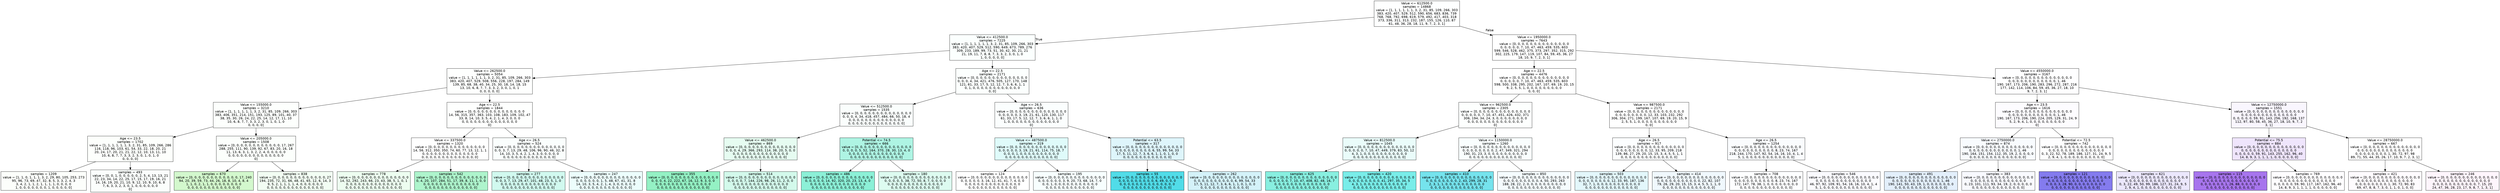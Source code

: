 digraph Tree {
node [shape=box, style="filled", color="black", fontname="helvetica"] ;
edge [fontname="helvetica"] ;
0 [label="Value <= 612500.0\nsamples = 14868\nvalue = [1, 1, 1, 1, 1, 1, 3, 2, 31, 85, 109, 266, 303\n383, 420, 407, 529, 512, 590, 656, 683, 836, 739\n768, 768, 792, 698, 619, 579, 492, 417, 403, 318\n373, 336, 311, 313, 232, 187, 155, 126, 110, 87\n61, 48, 36, 28, 18, 11, 9, 7, 2, 3, 1]", fillcolor="#feffff"] ;
1 [label="Value <= 412500.0\nsamples = 7225\nvalue = [1, 1, 1, 1, 1, 1, 3, 2, 31, 85, 109, 266, 303\n383, 420, 407, 529, 512, 590, 649, 673, 789, 276\n309, 233, 189, 99, 73, 51, 30, 42, 30, 21, 21\n21, 19, 11, 7, 8, 8, 7, 3, 3, 2, 3, 0, 1, 0\n1, 0, 0, 0, 0, 0]", fillcolor="#fbfffe"] ;
0 -> 1 [labeldistance=2.5, labelangle=45, headlabel="True"] ;
2 [label="Value <= 262500.0\nsamples = 5054\nvalue = [1, 1, 1, 1, 1, 1, 3, 2, 31, 85, 109, 266, 303\n383, 420, 407, 529, 508, 556, 228, 197, 284, 149\n139, 85, 68, 38, 40, 34, 25, 30, 18, 14, 18, 15\n13, 10, 6, 8, 7, 7, 3, 3, 2, 3, 0, 1, 0, 1\n0, 0, 0, 0, 0]", fillcolor="#fefffe"] ;
1 -> 2 ;
3 [label="Value <= 155000.0\nsamples = 3210\nvalue = [1, 1, 1, 1, 1, 1, 3, 2, 31, 85, 109, 266, 303\n383, 406, 351, 214, 151, 193, 125, 89, 101, 40, 37\n38, 35, 30, 26, 24, 22, 25, 14, 12, 17, 11, 10\n10, 6, 8, 7, 7, 3, 3, 2, 3, 0, 1, 0, 1, 0\n0, 0, 0, 0]", fillcolor="#fdfffd"] ;
2 -> 3 ;
4 [label="Age <= 23.5\nsamples = 1702\nvalue = [1, 1, 1, 1, 1, 1, 3, 2, 31, 85, 109, 266, 286\n116, 118, 96, 103, 61, 54, 33, 22, 18, 20, 21\n20, 24, 17, 20, 21, 21, 22, 12, 10, 13, 11, 10\n10, 6, 8, 7, 7, 3, 3, 2, 3, 0, 1, 0, 1, 0\n0, 0, 0, 0]", fillcolor="#fdfffc"] ;
3 -> 4 ;
5 [label="samples = 1209\nvalue = [1, 1, 0, 1, 1, 1, 3, 2, 29, 80, 105, 253, 273\n95, 96, 73, 69, 47, 32, 8, 5, 3, 3, 2, 4, 3\n3, 4, 2, 1, 1, 2, 1, 1, 1, 1, 0, 0, 0, 0\n1, 0, 0, 0, 0, 0, 0, 0, 1, 0, 0, 0, 0, 0]", fillcolor="#fcfefb"] ;
4 -> 5 ;
6 [label="samples = 493\nvalue = [0, 0, 1, 0, 0, 0, 0, 0, 2, 5, 4, 13, 13, 21\n22, 23, 34, 14, 22, 25, 17, 15, 17, 19, 16, 21\n14, 16, 19, 20, 21, 10, 9, 12, 10, 9, 10, 6, 8\n7, 6, 3, 3, 2, 3, 0, 1, 0, 0, 0, 0, 0, 0\n0]", fillcolor="#fbfefc"] ;
4 -> 6 ;
7 [label="Value <= 205000.0\nsamples = 1508\nvalue = [0, 0, 0, 0, 0, 0, 0, 0, 0, 0, 0, 0, 17, 267\n288, 255, 111, 90, 139, 92, 67, 83, 20, 16, 18\n11, 13, 6, 3, 1, 3, 2, 2, 4, 0, 0, 0, 0, 0\n0, 0, 0, 0, 0, 0, 0, 0, 0, 0, 0, 0, 0, 0\n0]", fillcolor="#fcfffc"] ;
3 -> 7 ;
8 [label="samples = 670\nvalue = [0, 0, 0, 0, 0, 0, 0, 0, 0, 0, 0, 0, 17, 240\n94, 20, 39, 59, 73, 44, 26, 18, 8, 10, 4, 8, 4\n1, 1, 0, 2, 1, 1, 0, 0, 0, 0, 0, 0, 0, 0\n0, 0, 0, 0, 0, 0, 0, 0, 0, 0, 0, 0, 0]", fillcolor="#d3f8cd"] ;
7 -> 8 ;
9 [label="samples = 838\nvalue = [0, 0, 0, 0, 0, 0, 0, 0, 0, 0, 0, 0, 0, 27\n194, 235, 72, 31, 66, 48, 41, 65, 12, 6, 14, 3\n9, 5, 2, 1, 1, 1, 1, 4, 0, 0, 0, 0, 0, 0\n0, 0, 0, 0, 0, 0, 0, 0, 0, 0, 0, 0, 0, 0]", fillcolor="#f2fdf3"] ;
7 -> 9 ;
10 [label="Age <= 22.5\nsamples = 1844\nvalue = [0, 0, 0, 0, 0, 0, 0, 0, 0, 0, 0, 0, 0, 0\n14, 56, 315, 357, 363, 103, 108, 183, 109, 102, 47\n33, 8, 14, 10, 3, 5, 4, 2, 1, 4, 3, 0, 0, 0\n0, 0, 0, 0, 0, 0, 0, 0, 0, 0, 0, 0, 0, 0\n0]", fillcolor="#fefffe"] ;
2 -> 10 ;
11 [label="Value <= 337500.0\nsamples = 1320\nvalue = [0, 0, 0, 0, 0, 0, 0, 0, 0, 0, 0, 0, 0, 0\n14, 56, 312, 350, 350, 74, 60, 77, 13, 12, 1, 1\n0, 0, 0, 0, 0, 0, 0, 0, 0, 0, 0, 0, 0, 0\n0, 0, 0, 0, 0, 0, 0, 0, 0, 0, 0, 0, 0, 0]", fillcolor="#ffffff"] ;
10 -> 11 ;
12 [label="samples = 778\nvalue = [0, 0, 0, 0, 0, 0, 0, 0, 0, 0, 0, 0, 0, 0\n14, 52, 292, 243, 66, 23, 43, 38, 5, 1, 0, 1\n0, 0, 0, 0, 0, 0, 0, 0, 0, 0, 0, 0, 0, 0\n0, 0, 0, 0, 0, 0, 0, 0, 0, 0, 0, 0, 0, 0]", fillcolor="#edfdf0"] ;
11 -> 12 ;
13 [label="samples = 542\nvalue = [0, 0, 0, 0, 0, 0, 0, 0, 0, 0, 0, 0, 0, 0\n0, 4, 20, 107, 284, 51, 17, 39, 8, 11, 1, 0, 0\n0, 0, 0, 0, 0, 0, 0, 0, 0, 0, 0, 0, 0, 0\n0, 0, 0, 0, 0, 0, 0, 0, 0, 0, 0, 0, 0]", fillcolor="#aef4cc"] ;
11 -> 13 ;
14 [label="Age <= 26.5\nsamples = 524\nvalue = [0, 0, 0, 0, 0, 0, 0, 0, 0, 0, 0, 0, 0, 0\n0, 0, 3, 7, 13, 29, 48, 106, 96, 90, 46, 32, 8\n14, 10, 3, 5, 4, 2, 1, 4, 3, 0, 0, 0, 0, 0\n0, 0, 0, 0, 0, 0, 0, 0, 0, 0, 0, 0, 0]", fillcolor="#fafefd"] ;
10 -> 14 ;
15 [label="samples = 277\nvalue = [0, 0, 0, 0, 0, 0, 0, 0, 0, 0, 0, 0, 0, 0\n0, 0, 3, 7, 13, 29, 47, 101, 48, 23, 5, 1, 0\n0, 0, 0, 0, 0, 0, 0, 0, 0, 0, 0, 0, 0, 0\n0, 0, 0, 0, 0, 0, 0, 0, 0, 0, 0, 0, 0]", fillcolor="#d1f9ef"] ;
14 -> 15 ;
16 [label="samples = 247\nvalue = [0, 0, 0, 0, 0, 0, 0, 0, 0, 0, 0, 0, 0, 0\n0, 0, 0, 0, 0, 0, 1, 5, 48, 67, 41, 31, 8\n14, 10, 3, 5, 4, 2, 1, 4, 3, 0, 0, 0, 0, 0\n0, 0, 0, 0, 0, 0, 0, 0, 0, 0, 0, 0, 0]", fillcolor="#ecfdfc"] ;
14 -> 16 ;
17 [label="Age <= 22.5\nsamples = 2171\nvalue = [0, 0, 0, 0, 0, 0, 0, 0, 0, 0, 0, 0, 0, 0\n0, 0, 0, 4, 34, 421, 476, 505, 127, 170, 148\n121, 61, 33, 17, 5, 12, 12, 7, 3, 6, 6, 1, 1\n0, 1, 0, 0, 0, 0, 0, 0, 0, 0, 0, 0, 0, 0\n0, 0]", fillcolor="#fcfffe"] ;
1 -> 17 ;
18 [label="Value <= 512500.0\nsamples = 1535\nvalue = [0, 0, 0, 0, 0, 0, 0, 0, 0, 0, 0, 0, 0, 0\n0, 0, 0, 4, 34, 418, 457, 484, 66, 50, 18, 4\n0, 0, 0, 0, 0, 0, 0, 0, 0, 0, 0, 0, 0, 0\n0, 0, 0, 0, 0, 0, 0, 0, 0, 0, 0, 0, 0, 0]", fillcolor="#fafefd"] ;
17 -> 18 ;
19 [label="Value <= 462500.0\nsamples = 869\nvalue = [0, 0, 0, 0, 0, 0, 0, 0, 0, 0, 0, 0, 0, 0\n0, 0, 0, 4, 29, 366, 293, 114, 38, 20, 5, 0, 0\n0, 0, 0, 0, 0, 0, 0, 0, 0, 0, 0, 0, 0, 0\n0, 0, 0, 0, 0, 0, 0, 0, 0, 0, 0, 0, 0]", fillcolor="#e6fcf1"] ;
18 -> 19 ;
20 [label="samples = 355\nvalue = [0, 0, 0, 0, 0, 0, 0, 0, 0, 0, 0, 0, 0, 0\n0, 0, 0, 4, 22, 222, 67, 16, 12, 9, 3, 0, 0\n0, 0, 0, 0, 0, 0, 0, 0, 0, 0, 0, 0, 0, 0\n0, 0, 0, 0, 0, 0, 0, 0, 0, 0, 0, 0, 0]", fillcolor="#94f1c4"] ;
19 -> 20 ;
21 [label="samples = 514\nvalue = [0, 0, 0, 0, 0, 0, 0, 0, 0, 0, 0, 0, 0, 0\n0, 0, 0, 0, 7, 144, 226, 98, 26, 11, 2, 0, 0\n0, 0, 0, 0, 0, 0, 0, 0, 0, 0, 0, 0, 0, 0\n0, 0, 0, 0, 0, 0, 0, 0, 0, 0, 0, 0, 0]", fillcolor="#d3f9eb"] ;
19 -> 21 ;
22 [label="Potential <= 74.5\nsamples = 666\nvalue = [0, 0, 0, 0, 0, 0, 0, 0, 0, 0, 0, 0, 0, 0\n0, 0, 0, 0, 5, 52, 164, 370, 28, 30, 13, 4, 0\n0, 0, 0, 0, 0, 0, 0, 0, 0, 0, 0, 0, 0, 0\n0, 0, 0, 0, 0, 0, 0, 0, 0, 0, 0, 0, 0]", fillcolor="#aef4e3"] ;
18 -> 22 ;
23 [label="samples = 486\nvalue = [0, 0, 0, 0, 0, 0, 0, 0, 0, 0, 0, 0, 0, 0\n0, 0, 0, 0, 0, 14, 92, 320, 20, 23, 13, 4, 0\n0, 0, 0, 0, 0, 0, 0, 0, 0, 0, 0, 0, 0, 0\n0, 0, 0, 0, 0, 0, 0, 0, 0, 0, 0, 0, 0]", fillcolor="#8cf0d7"] ;
22 -> 23 ;
24 [label="samples = 180\nvalue = [0, 0, 0, 0, 0, 0, 0, 0, 0, 0, 0, 0, 0, 0\n0, 0, 0, 0, 5, 38, 72, 50, 8, 7, 0, 0, 0, 0\n0, 0, 0, 0, 0, 0, 0, 0, 0, 0, 0, 0, 0, 0\n0, 0, 0, 0, 0, 0, 0, 0, 0, 0, 0, 0]", fillcolor="#ddfbf0"] ;
22 -> 24 ;
25 [label="Age <= 26.5\nsamples = 636\nvalue = [0, 0, 0, 0, 0, 0, 0, 0, 0, 0, 0, 0, 0, 0\n0, 0, 0, 0, 0, 3, 19, 21, 61, 120, 130, 117\n61, 33, 17, 5, 12, 12, 7, 3, 6, 6, 1, 1, 0\n1, 0, 0, 0, 0, 0, 0, 0, 0, 0, 0, 0, 0, 0\n0]", fillcolor="#fbfefe"] ;
17 -> 25 ;
26 [label="Value <= 487500.0\nsamples = 319\nvalue = [0, 0, 0, 0, 0, 0, 0, 0, 0, 0, 0, 0, 0, 0\n0, 0, 0, 0, 0, 3, 19, 21, 61, 114, 75, 18, 7\n0, 0, 0, 1, 0, 0, 0, 0, 0, 0, 0, 0, 0, 0\n0, 0, 0, 0, 0, 0, 0, 0, 0, 0, 0, 0, 0]", fillcolor="#dffbfa"] ;
25 -> 26 ;
27 [label="samples = 124\nvalue = [0, 0, 0, 0, 0, 0, 0, 0, 0, 0, 0, 0, 0, 0\n0, 0, 0, 0, 0, 3, 16, 12, 41, 41, 7, 4, 0, 0\n0, 0, 0, 0, 0, 0, 0, 0, 0, 0, 0, 0, 0, 0\n0, 0, 0, 0, 0, 0, 0, 0, 0, 0, 0, 0]", fillcolor="#ffffff"] ;
26 -> 27 ;
28 [label="samples = 195\nvalue = [0, 0, 0, 0, 0, 0, 0, 0, 0, 0, 0, 0, 0, 0\n0, 0, 0, 0, 0, 0, 3, 9, 20, 73, 68, 14, 7, 0\n0, 0, 1, 0, 0, 0, 0, 0, 0, 0, 0, 0, 0, 0\n0, 0, 0, 0, 0, 0, 0, 0, 0, 0, 0, 0]", fillcolor="#f7fefe"] ;
26 -> 28 ;
29 [label="Potential <= 63.5\nsamples = 317\nvalue = [0, 0, 0, 0, 0, 0, 0, 0, 0, 0, 0, 0, 0, 0\n0, 0, 0, 0, 0, 0, 0, 0, 0, 6, 55, 99, 54, 33\n17, 5, 11, 12, 7, 3, 6, 6, 1, 1, 0, 1, 0, 0\n0, 0, 0, 0, 0, 0, 0, 0, 0, 0, 0, 0]", fillcolor="#def5fb"] ;
25 -> 29 ;
30 [label="samples = 55\nvalue = [0, 0, 0, 0, 0, 0, 0, 0, 0, 0, 0, 0, 0, 0\n0, 0, 0, 0, 0, 0, 0, 0, 0, 6, 49, 0, 0, 0\n0, 0, 0, 0, 0, 0, 0, 0, 0, 0, 0, 0, 0, 0\n0, 0, 0, 0, 0, 0, 0, 0, 0, 0, 0, 0]", fillcolor="#51dce8"] ;
29 -> 30 ;
31 [label="samples = 262\nvalue = [0, 0, 0, 0, 0, 0, 0, 0, 0, 0, 0, 0, 0, 0\n0, 0, 0, 0, 0, 0, 0, 0, 0, 0, 6, 99, 54, 33\n17, 5, 11, 12, 7, 3, 6, 6, 1, 1, 0, 1, 0, 0\n0, 0, 0, 0, 0, 0, 0, 0, 0, 0, 0, 0]", fillcolor="#d4f2f9"] ;
29 -> 31 ;
32 [label="Value <= 1950000.0\nsamples = 7643\nvalue = [0, 0, 0, 0, 0, 0, 0, 0, 0, 0, 0, 0, 0, 0\n0, 0, 0, 0, 0, 7, 10, 47, 463, 459, 535, 603\n599, 546, 528, 462, 375, 373, 297, 352, 315, 292\n302, 225, 179, 147, 119, 107, 84, 59, 45, 36, 27\n18, 10, 9, 7, 2, 3, 1]", fillcolor="#ffffff"] ;
0 -> 32 [labeldistance=2.5, labelangle=-45, headlabel="False"] ;
33 [label="Age <= 22.5\nsamples = 4476\nvalue = [0, 0, 0, 0, 0, 0, 0, 0, 0, 0, 0, 0, 0, 0\n0, 0, 0, 0, 0, 7, 10, 47, 463, 459, 535, 603\n598, 500, 338, 295, 202, 167, 107, 69, 19, 20, 15\n9, 2, 5, 5, 1, 0, 0, 0, 0, 0, 0, 0, 0, 0\n0, 0, 0]", fillcolor="#ffffff"] ;
32 -> 33 ;
34 [label="Value <= 962500.0\nsamples = 2305\nvalue = [0, 0, 0, 0, 0, 0, 0, 0, 0, 0, 0, 0, 0, 0\n0, 0, 0, 0, 0, 7, 10, 47, 451, 426, 432, 371\n306, 194, 34, 24, 3, 0, 0, 0, 0, 0, 0, 0, 0\n0, 0, 0, 0, 0, 0, 0, 0, 0, 0, 0, 0, 0, 0\n0]", fillcolor="#fdfffe"] ;
33 -> 34 ;
35 [label="Value <= 812500.0\nsamples = 1045\nvalue = [0, 0, 0, 0, 0, 0, 0, 0, 0, 0, 0, 0, 0, 0\n0, 0, 0, 0, 0, 7, 10, 47, 449, 379, 83, 50, 12\n4, 3, 1, 0, 0, 0, 0, 0, 0, 0, 0, 0, 0, 0\n0, 0, 0, 0, 0, 0, 0, 0, 0, 0, 0, 0, 0]", fillcolor="#eafcfa"] ;
34 -> 35 ;
36 [label="samples = 625\nvalue = [0, 0, 0, 0, 0, 0, 0, 0, 0, 0, 0, 0, 0, 0\n0, 0, 0, 0, 0, 7, 10, 47, 408, 82, 48, 16, 7\n0, 0, 0, 0, 0, 0, 0, 0, 0, 0, 0, 0, 0, 0\n0, 0, 0, 0, 0, 0, 0, 0, 0, 0, 0, 0, 0]", fillcolor="#88efe0"] ;
35 -> 36 ;
37 [label="samples = 420\nvalue = [0, 0, 0, 0, 0, 0, 0, 0, 0, 0, 0, 0, 0, 0\n0, 0, 0, 0, 0, 0, 0, 0, 41, 297, 35, 34, 5\n4, 3, 1, 0, 0, 0, 0, 0, 0, 0, 0, 0, 0, 0\n0, 0, 0, 0, 0, 0, 0, 0, 0, 0, 0, 0, 0]", fillcolor="#79ede9"] ;
35 -> 37 ;
38 [label="Value <= 1150000.0\nsamples = 1260\nvalue = [0, 0, 0, 0, 0, 0, 0, 0, 0, 0, 0, 0, 0, 0\n0, 0, 0, 0, 0, 0, 0, 0, 2, 47, 349, 321, 294\n190, 31, 23, 3, 0, 0, 0, 0, 0, 0, 0, 0, 0, 0\n0, 0, 0, 0, 0, 0, 0, 0, 0, 0, 0, 0, 0]", fillcolor="#f9fefe"] ;
34 -> 38 ;
39 [label="samples = 410\nvalue = [0, 0, 0, 0, 0, 0, 0, 0, 0, 0, 0, 0, 0, 0\n0, 0, 0, 0, 0, 0, 0, 0, 2, 43, 299, 28, 31\n2, 3, 1, 1, 0, 0, 0, 0, 0, 0, 0, 0, 0, 0\n0, 0, 0, 0, 0, 0, 0, 0, 0, 0, 0, 0, 0]", fillcolor="#75e3ed"] ;
38 -> 39 ;
40 [label="samples = 850\nvalue = [0, 0, 0, 0, 0, 0, 0, 0, 0, 0, 0, 0, 0, 0\n0, 0, 0, 0, 0, 0, 0, 0, 0, 4, 50, 293, 263\n188, 28, 22, 2, 0, 0, 0, 0, 0, 0, 0, 0, 0, 0\n0, 0, 0, 0, 0, 0, 0, 0, 0, 0, 0, 0, 0]", fillcolor="#f5fcfe"] ;
38 -> 40 ;
41 [label="Value <= 987500.0\nsamples = 2171\nvalue = [0, 0, 0, 0, 0, 0, 0, 0, 0, 0, 0, 0, 0, 0\n0, 0, 0, 0, 0, 0, 0, 0, 12, 33, 103, 232, 292\n306, 304, 271, 199, 167, 107, 69, 19, 20, 15, 9\n2, 5, 5, 1, 0, 0, 0, 0, 0, 0, 0, 0, 0, 0\n0, 0]", fillcolor="#ffffff"] ;
33 -> 41 ;
42 [label="Age <= 26.5\nsamples = 917\nvalue = [0, 0, 0, 0, 0, 0, 0, 0, 0, 0, 0, 0, 0, 0\n0, 0, 0, 0, 0, 0, 0, 0, 12, 33, 95, 209, 218\n139, 86, 27, 29, 20, 15, 15, 3, 4, 5, 5, 1, 1\n0, 0, 0, 0, 0, 0, 0, 0, 0, 0, 0, 0, 0, 0]", fillcolor="#fcfeff"] ;
41 -> 42 ;
43 [label="samples = 503\nvalue = [0, 0, 0, 0, 0, 0, 0, 0, 0, 0, 0, 0, 0, 0\n0, 0, 0, 0, 0, 0, 0, 0, 12, 33, 95, 187, 136\n32, 7, 1, 0, 0, 0, 0, 0, 0, 0, 0, 0, 0, 0\n0, 0, 0, 0, 0, 0, 0, 0, 0, 0, 0, 0, 0]", fillcolor="#e3f7fb"] ;
42 -> 43 ;
44 [label="samples = 414\nvalue = [0, 0, 0, 0, 0, 0, 0, 0, 0, 0, 0, 0, 0, 0\n0, 0, 0, 0, 0, 0, 0, 0, 0, 0, 0, 22, 82, 107\n79, 26, 29, 20, 15, 15, 3, 4, 5, 5, 1, 1, 0\n0, 0, 0, 0, 0, 0, 0, 0, 0, 0, 0, 0, 0]", fillcolor="#f0f8fd"] ;
42 -> 44 ;
45 [label="Age <= 26.5\nsamples = 1254\nvalue = [0, 0, 0, 0, 0, 0, 0, 0, 0, 0, 0, 0, 0, 0\n0, 0, 0, 0, 0, 0, 0, 0, 0, 0, 8, 23, 74, 167\n218, 244, 170, 147, 92, 54, 16, 16, 10, 4, 1, 4\n5, 1, 0, 0, 0, 0, 0, 0, 0, 0, 0, 0, 0, 0]", fillcolor="#fafcfe"] ;
41 -> 45 ;
46 [label="samples = 708\nvalue = [0, 0, 0, 0, 0, 0, 0, 0, 0, 0, 0, 0, 0, 0\n0, 0, 0, 0, 0, 0, 0, 0, 0, 0, 8, 23, 74, 167\n172, 147, 78, 38, 1, 0, 0, 0, 0, 0, 0, 0, 0\n0, 0, 0, 0, 0, 0, 0, 0, 0, 0, 0, 0, 0]", fillcolor="#fdfeff"] ;
45 -> 46 ;
47 [label="samples = 546\nvalue = [0, 0, 0, 0, 0, 0, 0, 0, 0, 0, 0, 0, 0, 0\n0, 0, 0, 0, 0, 0, 0, 0, 0, 0, 0, 0, 0, 0\n46, 97, 92, 109, 91, 54, 16, 16, 10, 4, 1, 4\n5, 1, 0, 0, 0, 0, 0, 0, 0, 0, 0, 0, 0, 0]", fillcolor="#fafafe"] ;
45 -> 47 ;
48 [label="Value <= 4550000.0\nsamples = 3167\nvalue = [0, 0, 0, 0, 0, 0, 0, 0, 0, 0, 0, 0, 0, 0\n0, 0, 0, 0, 0, 0, 0, 0, 0, 0, 0, 0, 1, 46\n190, 167, 173, 206, 190, 283, 296, 272, 287, 216\n177, 142, 114, 106, 84, 59, 45, 36, 27, 18, 10\n9, 7, 2, 3, 1]", fillcolor="#fefeff"] ;
32 -> 48 ;
49 [label="Age <= 23.5\nsamples = 1616\nvalue = [0, 0, 0, 0, 0, 0, 0, 0, 0, 0, 0, 0, 0, 0\n0, 0, 0, 0, 0, 0, 0, 0, 0, 0, 0, 0, 1, 46\n190, 167, 173, 206, 190, 224, 205, 129, 31, 24, 9\n5, 2, 9, 4, 1, 0, 0, 0, 0, 0, 0, 0, 0, 0\n0]", fillcolor="#fdfcff"] ;
48 -> 49 ;
50 [label="Value <= 2750000.0\nsamples = 874\nvalue = [0, 0, 0, 0, 0, 0, 0, 0, 0, 0, 0, 0, 0, 0\n0, 0, 0, 0, 0, 0, 0, 0, 0, 0, 0, 0, 1, 46\n190, 164, 151, 154, 112, 35, 19, 2, 0, 0, 0, 0\n0, 0, 0, 0, 0, 0, 0, 0, 0, 0, 0, 0, 0, 0]", fillcolor="#f8fbfe"] ;
49 -> 50 ;
51 [label="samples = 491\nvalue = [0, 0, 0, 0, 0, 0, 0, 0, 0, 0, 0, 0, 0, 0\n0, 0, 0, 0, 0, 0, 0, 0, 0, 0, 0, 0, 1, 46\n190, 141, 50, 43, 19, 1, 0, 0, 0, 0, 0, 0, 0\n0, 0, 0, 0, 0, 0, 0, 0, 0, 0, 0, 0, 0]", fillcolor="#e3effb"] ;
50 -> 51 ;
52 [label="samples = 383\nvalue = [0, 0, 0, 0, 0, 0, 0, 0, 0, 0, 0, 0, 0, 0\n0, 0, 0, 0, 0, 0, 0, 0, 0, 0, 0, 0, 0, 0\n0, 23, 101, 111, 93, 34, 19, 2, 0, 0, 0, 0, 0\n0, 0, 0, 0, 0, 0, 0, 0, 0, 0, 0, 0, 0]", fillcolor="#f8f9fe"] ;
50 -> 52 ;
53 [label="Potential <= 72.5\nsamples = 742\nvalue = [0, 0, 0, 0, 0, 0, 0, 0, 0, 0, 0, 0, 0, 0\n0, 0, 0, 0, 0, 0, 0, 0, 0, 0, 0, 0, 0, 0\n0, 3, 22, 52, 78, 189, 186, 127, 31, 24, 9, 5\n2, 9, 4, 1, 0, 0, 0, 0, 0, 0, 0, 0, 0, 0]", fillcolor="#fefeff"] ;
49 -> 53 ;
54 [label="samples = 121\nvalue = [0, 0, 0, 0, 0, 0, 0, 0, 0, 0, 0, 0, 0, 0\n0, 0, 0, 0, 0, 0, 0, 0, 0, 0, 0, 0, 0, 0\n0, 0, 0, 3, 28, 90, 0, 0, 0, 0, 0, 0, 0, 0\n0, 0, 0, 0, 0, 0, 0, 0, 0, 0, 0, 0]", fillcolor="#847bee"] ;
53 -> 54 ;
55 [label="samples = 621\nvalue = [0, 0, 0, 0, 0, 0, 0, 0, 0, 0, 0, 0, 0, 0\n0, 0, 0, 0, 0, 0, 0, 0, 0, 0, 0, 0, 0, 0\n0, 3, 22, 49, 50, 99, 186, 127, 31, 24, 9, 5\n2, 9, 4, 1, 0, 0, 0, 0, 0, 0, 0, 0, 0, 0]", fillcolor="#ebe7fc"] ;
53 -> 55 ;
56 [label="Value <= 12750000.0\nsamples = 1551\nvalue = [0, 0, 0, 0, 0, 0, 0, 0, 0, 0, 0, 0, 0, 0\n0, 0, 0, 0, 0, 0, 0, 0, 0, 0, 0, 0, 0, 0\n0, 0, 0, 0, 0, 59, 91, 143, 256, 192, 168, 137\n112, 97, 80, 58, 45, 36, 27, 18, 10, 9, 7, 2\n3, 1]", fillcolor="#f9f6fe"] ;
48 -> 56 ;
57 [label="Potential <= 75.5\nsamples = 884\nvalue = [0, 0, 0, 0, 0, 0, 0, 0, 0, 0, 0, 0, 0, 0\n0, 0, 0, 0, 0, 0, 0, 0, 0, 0, 0, 0, 0, 0\n0, 0, 0, 0, 0, 59, 91, 143, 255, 162, 96, 40\n14, 8, 9, 3, 1, 1, 1, 1, 0, 0, 0, 0, 0, 0]", fillcolor="#efe5fc"] ;
56 -> 57 ;
58 [label="samples = 115\nvalue = [0, 0, 0, 0, 0, 0, 0, 0, 0, 0, 0, 0, 0, 0\n0, 0, 0, 0, 0, 0, 0, 0, 0, 0, 0, 0, 0, 0\n0, 0, 0, 0, 0, 0, 1, 26, 88, 0, 0, 0, 0, 0\n0, 0, 0, 0, 0, 0, 0, 0, 0, 0, 0, 0]", fillcolor="#a775ed"] ;
57 -> 58 ;
59 [label="samples = 769\nvalue = [0, 0, 0, 0, 0, 0, 0, 0, 0, 0, 0, 0, 0, 0\n0, 0, 0, 0, 0, 0, 0, 0, 0, 0, 0, 0, 0, 0\n0, 0, 0, 0, 0, 59, 90, 117, 167, 162, 96, 40\n14, 8, 9, 3, 1, 1, 1, 1, 0, 0, 0, 0, 0, 0]", fillcolor="#fefdff"] ;
57 -> 59 ;
60 [label="Value <= 28750000.0\nsamples = 667\nvalue = [0, 0, 0, 0, 0, 0, 0, 0, 0, 0, 0, 0, 0, 0\n0, 0, 0, 0, 0, 0, 0, 0, 0, 0, 0, 0, 0, 0\n0, 0, 0, 0, 0, 0, 0, 0, 1, 30, 72, 97, 98\n89, 71, 55, 44, 35, 26, 17, 10, 9, 7, 2, 3, 1]", fillcolor="#ffffff"] ;
56 -> 60 ;
61 [label="samples = 421\nvalue = [0, 0, 0, 0, 0, 0, 0, 0, 0, 0, 0, 0, 0, 0\n0, 0, 0, 0, 0, 0, 0, 0, 0, 0, 0, 0, 0, 0\n0, 0, 0, 0, 0, 0, 0, 0, 1, 30, 72, 90, 83\n69, 47, 8, 8, 7, 3, 0, 1, 1, 0, 1, 0, 0]", fillcolor="#fefbfe"] ;
60 -> 61 ;
62 [label="samples = 246\nvalue = [0, 0, 0, 0, 0, 0, 0, 0, 0, 0, 0, 0, 0, 0\n0, 0, 0, 0, 0, 0, 0, 0, 0, 0, 0, 0, 0, 0\n0, 0, 0, 0, 0, 0, 0, 0, 0, 0, 0, 7, 15, 20\n24, 47, 36, 28, 23, 17, 9, 8, 7, 1, 3, 1]", fillcolor="#fef5fc"] ;
60 -> 62 ;
}
